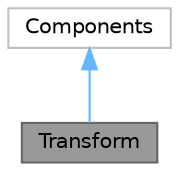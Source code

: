 digraph "Transform"
{
 // LATEX_PDF_SIZE
  bgcolor="transparent";
  edge [fontname=Helvetica,fontsize=10,labelfontname=Helvetica,labelfontsize=10];
  node [fontname=Helvetica,fontsize=10,shape=box,height=0.2,width=0.4];
  Node1 [label="Transform",height=0.2,width=0.4,color="gray40", fillcolor="grey60", style="filled", fontcolor="black",tooltip="Transform class: Transform is a class that represents the transform of a Component."];
  Node2 -> Node1 [dir="back",color="steelblue1",style="solid"];
  Node2 [label="Components",height=0.2,width=0.4,color="grey75", fillcolor="white", style="filled",URL="$db/d46/classComponents.html",tooltip=" "];
}

